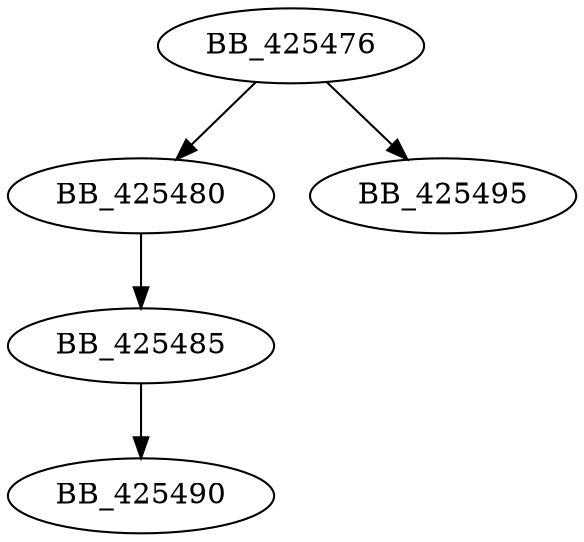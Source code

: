 DiGraph __fileno{
BB_425476->BB_425480
BB_425476->BB_425495
BB_425480->BB_425485
BB_425485->BB_425490
}

